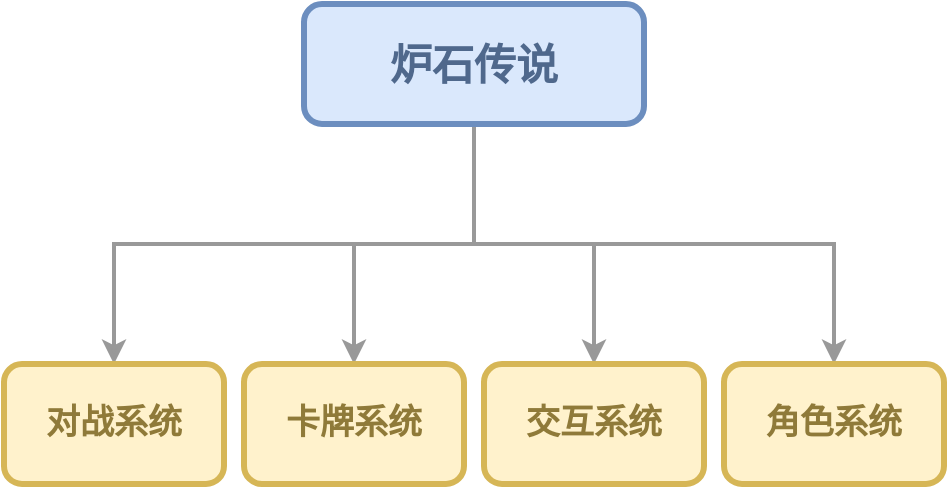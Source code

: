 <mxfile version="12.8.4" type="device" pages="3"><diagram id="MgRxVIjsn2oDsFGYmvOT" name="Page-1"><mxGraphModel dx="1354" dy="753" grid="1" gridSize="10" guides="1" tooltips="1" connect="1" arrows="1" fold="1" page="1" pageScale="1" pageWidth="850" pageHeight="1100" math="0" shadow="0"><root><mxCell id="0"/><mxCell id="1" parent="0"/><mxCell id="g6xfRIzeXSo0FvvF4W0d-3" value="" style="edgeStyle=orthogonalEdgeStyle;rounded=0;orthogonalLoop=1;jettySize=auto;html=1;fontSize=21;fontColor=#4F688C;strokeWidth=2;strokeColor=#999999;" parent="1" source="g6xfRIzeXSo0FvvF4W0d-1" target="g6xfRIzeXSo0FvvF4W0d-2" edge="1"><mxGeometry relative="1" as="geometry"><Array as="points"><mxPoint x="455" y="230"/><mxPoint x="275" y="230"/></Array></mxGeometry></mxCell><mxCell id="g6xfRIzeXSo0FvvF4W0d-8" value="" style="edgeStyle=orthogonalEdgeStyle;rounded=0;orthogonalLoop=1;jettySize=auto;html=1;fontSize=17;fontColor=#8F7A39;strokeWidth=2;strokeColor=#999999;" parent="1" source="g6xfRIzeXSo0FvvF4W0d-1" target="g6xfRIzeXSo0FvvF4W0d-7" edge="1"><mxGeometry relative="1" as="geometry"/></mxCell><mxCell id="g6xfRIzeXSo0FvvF4W0d-10" value="" style="edgeStyle=orthogonalEdgeStyle;rounded=0;orthogonalLoop=1;jettySize=auto;html=1;fontSize=17;fontColor=#8F7A39;strokeWidth=2;strokeColor=#999999;" parent="1" source="g6xfRIzeXSo0FvvF4W0d-1" target="g6xfRIzeXSo0FvvF4W0d-9" edge="1"><mxGeometry relative="1" as="geometry"/></mxCell><mxCell id="g6xfRIzeXSo0FvvF4W0d-12" value="" style="edgeStyle=orthogonalEdgeStyle;rounded=0;orthogonalLoop=1;jettySize=auto;html=1;fontSize=17;fontColor=#8F7A39;strokeWidth=2;strokeColor=#999999;" parent="1" source="g6xfRIzeXSo0FvvF4W0d-1" target="g6xfRIzeXSo0FvvF4W0d-11" edge="1"><mxGeometry relative="1" as="geometry"><Array as="points"><mxPoint x="455" y="230"/><mxPoint x="635" y="230"/></Array></mxGeometry></mxCell><mxCell id="g6xfRIzeXSo0FvvF4W0d-1" value="炉石传说" style="rounded=1;whiteSpace=wrap;html=1;fillColor=#dae8fc;strokeColor=#6c8ebf;strokeWidth=3;fontSize=21;fontStyle=1;fontColor=#4F688C;" parent="1" vertex="1"><mxGeometry x="370" y="110" width="170" height="60" as="geometry"/></mxCell><mxCell id="g6xfRIzeXSo0FvvF4W0d-11" value="角色系统" style="rounded=1;whiteSpace=wrap;html=1;fillColor=#fff2cc;strokeColor=#d6b656;strokeWidth=3;fontSize=17;fontStyle=1;fontColor=#8F7A39;" parent="1" vertex="1"><mxGeometry x="580" y="290" width="110" height="60" as="geometry"/></mxCell><mxCell id="g6xfRIzeXSo0FvvF4W0d-9" value="交互系统" style="rounded=1;whiteSpace=wrap;html=1;fillColor=#fff2cc;strokeColor=#d6b656;strokeWidth=3;fontSize=17;fontStyle=1;fontColor=#8F7A39;" parent="1" vertex="1"><mxGeometry x="460" y="290" width="110" height="60" as="geometry"/></mxCell><mxCell id="g6xfRIzeXSo0FvvF4W0d-7" value="卡牌系统" style="rounded=1;whiteSpace=wrap;html=1;fillColor=#fff2cc;strokeColor=#d6b656;strokeWidth=3;fontSize=17;fontStyle=1;fontColor=#8F7A39;" parent="1" vertex="1"><mxGeometry x="340" y="290" width="110" height="60" as="geometry"/></mxCell><mxCell id="g6xfRIzeXSo0FvvF4W0d-2" value="对战系统" style="rounded=1;whiteSpace=wrap;html=1;fillColor=#fff2cc;strokeColor=#d6b656;strokeWidth=3;fontSize=17;fontStyle=1;fontColor=#8F7A39;" parent="1" vertex="1"><mxGeometry x="220" y="290" width="110" height="60" as="geometry"/></mxCell></root></mxGraphModel></diagram><diagram id="cZZ1qm2BSXItU7FIDAdi" name="Page-2"><mxGraphModel dx="1354" dy="753" grid="1" gridSize="10" guides="1" tooltips="1" connect="1" arrows="1" fold="1" page="1" pageScale="1" pageWidth="850" pageHeight="1100" math="0" shadow="0"><root><mxCell id="WASxaFYK3ZYSZrc8psLm-0"/><mxCell id="WASxaFYK3ZYSZrc8psLm-1" parent="WASxaFYK3ZYSZrc8psLm-0"/><mxCell id="MC9W__gMZLyRbZMEAC5t-2" value="" style="edgeStyle=orthogonalEdgeStyle;rounded=0;orthogonalLoop=1;jettySize=auto;html=1;fontSize=17;fontColor=#8F7A39;strokeColor=#999999;strokeWidth=2;" parent="WASxaFYK3ZYSZrc8psLm-1" source="MC9W__gMZLyRbZMEAC5t-0" target="MC9W__gMZLyRbZMEAC5t-1" edge="1"><mxGeometry relative="1" as="geometry"/></mxCell><mxCell id="yjpX38a-D7yQasrrmpHn-1" value="" style="edgeStyle=orthogonalEdgeStyle;rounded=0;orthogonalLoop=1;jettySize=auto;html=1;strokeColor=#999999;strokeWidth=2;fontSize=17;fontColor=#8F7A39;" parent="WASxaFYK3ZYSZrc8psLm-1" source="MC9W__gMZLyRbZMEAC5t-0" target="yjpX38a-D7yQasrrmpHn-0" edge="1"><mxGeometry relative="1" as="geometry"/></mxCell><mxCell id="MC9W__gMZLyRbZMEAC5t-0" value="对战系统" style="rounded=1;whiteSpace=wrap;html=1;fillColor=#fff2cc;strokeColor=#d6b656;strokeWidth=3;fontSize=17;fontStyle=1;fontColor=#8F7A39;" parent="WASxaFYK3ZYSZrc8psLm-1" vertex="1"><mxGeometry x="23" y="590" width="110" height="60" as="geometry"/></mxCell><mxCell id="yjpX38a-D7yQasrrmpHn-15" value="" style="edgeStyle=orthogonalEdgeStyle;rounded=0;orthogonalLoop=1;jettySize=auto;html=1;strokeColor=#999999;strokeWidth=2;fontSize=17;fontColor=#8F7A39;" parent="WASxaFYK3ZYSZrc8psLm-1" source="yjpX38a-D7yQasrrmpHn-0" target="yjpX38a-D7yQasrrmpHn-14" edge="1"><mxGeometry relative="1" as="geometry"/></mxCell><mxCell id="yjpX38a-D7yQasrrmpHn-0" value="PVE" style="rounded=1;whiteSpace=wrap;html=1;fillColor=#d5e8d4;strokeColor=#82b366;strokeWidth=3;fontSize=17;fontStyle=1;fontColor=#557543;" parent="WASxaFYK3ZYSZrc8psLm-1" vertex="1"><mxGeometry x="153" y="690" width="70" height="60" as="geometry"/></mxCell><mxCell id="yjpX38a-D7yQasrrmpHn-14" value="冒险模式" style="rounded=1;whiteSpace=wrap;html=1;fillColor=#d0cee2;strokeColor=#56517e;strokeWidth=3;fontSize=17;fontStyle=1;fontColor=#685073;" parent="WASxaFYK3ZYSZrc8psLm-1" vertex="1"><mxGeometry x="378" y="690" width="110" height="60" as="geometry"/></mxCell><mxCell id="yjpX38a-D7yQasrrmpHn-20" value="普通/英雄" style="rounded=1;whiteSpace=wrap;html=1;fillColor=#fad9d5;strokeColor=#ae4132;strokeWidth=3;fontSize=14;fontStyle=1;fontColor=#8F413E;" parent="WASxaFYK3ZYSZrc8psLm-1" vertex="1"><mxGeometry x="583" y="700" width="85" height="40" as="geometry"/></mxCell><mxCell id="yjpX38a-D7yQasrrmpHn-5" value="" style="edgeStyle=orthogonalEdgeStyle;rounded=0;orthogonalLoop=1;jettySize=auto;html=1;strokeColor=#999999;strokeWidth=2;fontSize=17;fontColor=#8F7A39;" parent="WASxaFYK3ZYSZrc8psLm-1" source="MC9W__gMZLyRbZMEAC5t-1" target="yjpX38a-D7yQasrrmpHn-4" edge="1"><mxGeometry relative="1" as="geometry"><Array as="points"><mxPoint x="303" y="510"/><mxPoint x="303" y="460"/></Array></mxGeometry></mxCell><mxCell id="yjpX38a-D7yQasrrmpHn-10" value="" style="edgeStyle=orthogonalEdgeStyle;rounded=0;orthogonalLoop=1;jettySize=auto;html=1;strokeColor=#999999;strokeWidth=2;fontSize=17;fontColor=#8F7A39;exitX=1;exitY=0.5;exitDx=0;exitDy=0;" parent="WASxaFYK3ZYSZrc8psLm-1" source="MC9W__gMZLyRbZMEAC5t-1" target="yjpX38a-D7yQasrrmpHn-9" edge="1"><mxGeometry relative="1" as="geometry"><Array as="points"><mxPoint x="303" y="510"/><mxPoint x="303" y="550"/></Array></mxGeometry></mxCell><mxCell id="yjpX38a-D7yQasrrmpHn-13" value="" style="edgeStyle=orthogonalEdgeStyle;rounded=0;orthogonalLoop=1;jettySize=auto;html=1;strokeColor=#999999;strokeWidth=2;fontSize=17;fontColor=#8F7A39;" parent="WASxaFYK3ZYSZrc8psLm-1" source="MC9W__gMZLyRbZMEAC5t-1" target="yjpX38a-D7yQasrrmpHn-12" edge="1"><mxGeometry relative="1" as="geometry"><Array as="points"><mxPoint x="188" y="510"/><mxPoint x="303" y="510"/><mxPoint x="303" y="630"/></Array></mxGeometry></mxCell><mxCell id="MC9W__gMZLyRbZMEAC5t-1" value="PVP" style="rounded=1;whiteSpace=wrap;html=1;fillColor=#d5e8d4;strokeColor=#82b366;strokeWidth=3;fontSize=17;fontStyle=1;fontColor=#557543;" parent="WASxaFYK3ZYSZrc8psLm-1" vertex="1"><mxGeometry x="153" y="480" width="70" height="60" as="geometry"/></mxCell><mxCell id="yjpX38a-D7yQasrrmpHn-12" value="竞技模式" style="rounded=1;whiteSpace=wrap;html=1;fillColor=#d0cee2;strokeColor=#56517e;strokeWidth=3;fontSize=17;fontStyle=1;fontColor=#685073;" parent="WASxaFYK3ZYSZrc8psLm-1" vertex="1"><mxGeometry x="378" y="600" width="110" height="60" as="geometry"/></mxCell><mxCell id="yjpX38a-D7yQasrrmpHn-9" value="乱斗模式" style="rounded=1;whiteSpace=wrap;html=1;fillColor=#d0cee2;strokeColor=#56517e;strokeWidth=3;fontSize=17;fontStyle=1;fontColor=#685073;" parent="WASxaFYK3ZYSZrc8psLm-1" vertex="1"><mxGeometry x="378" y="520" width="110" height="60" as="geometry"/></mxCell><mxCell id="yjpX38a-D7yQasrrmpHn-17" value="" style="edgeStyle=orthogonalEdgeStyle;rounded=0;orthogonalLoop=1;jettySize=auto;html=1;strokeColor=#999999;strokeWidth=2;fontSize=17;fontColor=#8F7A39;exitX=1;exitY=0.5;exitDx=0;exitDy=0;" parent="WASxaFYK3ZYSZrc8psLm-1" source="yjpX38a-D7yQasrrmpHn-4" target="yjpX38a-D7yQasrrmpHn-16" edge="1"><mxGeometry relative="1" as="geometry"><mxPoint x="488" y="380" as="sourcePoint"/><Array as="points"><mxPoint x="543" y="460"/><mxPoint x="543" y="430"/></Array></mxGeometry></mxCell><mxCell id="8gR-FxF61y254H6g0q3g-1" value="" style="edgeStyle=orthogonalEdgeStyle;rounded=0;orthogonalLoop=1;jettySize=auto;html=1;strokeColor=#999999;strokeWidth=3;fontSize=14;fontColor=#8F413E;" parent="WASxaFYK3ZYSZrc8psLm-1" source="yjpX38a-D7yQasrrmpHn-16" target="8gR-FxF61y254H6g0q3g-0" edge="1"><mxGeometry relative="1" as="geometry"/></mxCell><mxCell id="yjpX38a-D7yQasrrmpHn-16" value="标准模式" style="rounded=1;whiteSpace=wrap;html=1;fillColor=#fad9d5;strokeColor=#ae4132;strokeWidth=3;fontSize=14;fontStyle=1;fontColor=#8F413E;" parent="WASxaFYK3ZYSZrc8psLm-1" vertex="1"><mxGeometry x="583" y="410" width="85" height="40" as="geometry"/></mxCell><mxCell id="8gR-FxF61y254H6g0q3g-0" value="休闲/天梯" style="rounded=1;whiteSpace=wrap;html=1;fillColor=#dae8fc;strokeColor=#6c8ebf;strokeWidth=3;fontSize=14;fontStyle=1;fontColor=#4F688C;" parent="WASxaFYK3ZYSZrc8psLm-1" vertex="1"><mxGeometry x="743" y="440" width="85" height="40" as="geometry"/></mxCell><mxCell id="yjpX38a-D7yQasrrmpHn-19" value="" style="edgeStyle=orthogonalEdgeStyle;rounded=0;orthogonalLoop=1;jettySize=auto;html=1;strokeColor=#999999;strokeWidth=2;fontSize=17;fontColor=#8F7A39;" parent="WASxaFYK3ZYSZrc8psLm-1" source="yjpX38a-D7yQasrrmpHn-4" target="yjpX38a-D7yQasrrmpHn-18" edge="1"><mxGeometry relative="1" as="geometry"><Array as="points"><mxPoint x="543" y="460"/><mxPoint x="543" y="490"/></Array></mxGeometry></mxCell><mxCell id="yjpX38a-D7yQasrrmpHn-4" value="对战模式" style="rounded=1;whiteSpace=wrap;html=1;fillColor=#d0cee2;strokeColor=#56517e;strokeWidth=3;fontSize=17;fontStyle=1;fontColor=#685073;" parent="WASxaFYK3ZYSZrc8psLm-1" vertex="1"><mxGeometry x="378" y="430" width="110" height="60" as="geometry"/></mxCell><mxCell id="8gR-FxF61y254H6g0q3g-3" value="" style="edgeStyle=orthogonalEdgeStyle;rounded=0;orthogonalLoop=1;jettySize=auto;html=1;strokeColor=#999999;strokeWidth=3;fontSize=14;fontColor=#8F413E;entryX=0;entryY=0.5;entryDx=0;entryDy=0;" parent="WASxaFYK3ZYSZrc8psLm-1" source="yjpX38a-D7yQasrrmpHn-18" target="8gR-FxF61y254H6g0q3g-0" edge="1"><mxGeometry relative="1" as="geometry"><mxPoint x="703.0" y="530.034" as="targetPoint"/></mxGeometry></mxCell><mxCell id="yjpX38a-D7yQasrrmpHn-18" value="&lt;font face=&quot;helvetica&quot;&gt;狂野模式&lt;/font&gt;" style="rounded=1;whiteSpace=wrap;html=1;fillColor=#fad9d5;strokeColor=#ae4132;strokeWidth=3;fontSize=14;fontStyle=1;fontColor=#8F413E;" parent="WASxaFYK3ZYSZrc8psLm-1" vertex="1"><mxGeometry x="583" y="470" width="85" height="40" as="geometry"/></mxCell><mxCell id="yjpX38a-D7yQasrrmpHn-22" value="" style="edgeStyle=orthogonalEdgeStyle;rounded=0;orthogonalLoop=1;jettySize=auto;html=1;strokeColor=#999999;strokeWidth=2;fontSize=17;fontColor=#8F7A39;entryX=0;entryY=0.5;entryDx=0;entryDy=0;" parent="WASxaFYK3ZYSZrc8psLm-1" target="yjpX38a-D7yQasrrmpHn-20" edge="1"><mxGeometry relative="1" as="geometry"><mxPoint x="488" y="719.58" as="sourcePoint"/><mxPoint x="573" y="719.58" as="targetPoint"/></mxGeometry></mxCell></root></mxGraphModel></diagram><diagram id="MRx1kd5CmotguZVBxl2d" name="Page-3"><mxGraphModel dx="2784" dy="1076" grid="1" gridSize="10" guides="1" tooltips="1" connect="1" arrows="1" fold="1" page="1" pageScale="1" pageWidth="850" pageHeight="1100" math="0" shadow="0"><root><mxCell id="_nHPk1W8nbce3YuGBfwL-0"/><mxCell id="_nHPk1W8nbce3YuGBfwL-1" parent="_nHPk1W8nbce3YuGBfwL-0"/><mxCell id="6TzHqxMk56w76YyMgMyt-2" value="" style="edgeStyle=orthogonalEdgeStyle;rounded=0;orthogonalLoop=1;jettySize=auto;html=1;fontSize=17;fontColor=#8F7A39;strokeColor=#999999;strokeWidth=2;exitX=1;exitY=0.5;exitDx=0;exitDy=0;entryX=0;entryY=0.5;entryDx=0;entryDy=0;" edge="1" parent="_nHPk1W8nbce3YuGBfwL-1" source="6TzHqxMk56w76YyMgMyt-0" target="6TzHqxMk56w76YyMgMyt-1"><mxGeometry relative="1" as="geometry"><mxPoint x="-545" y="400" as="sourcePoint"/><mxPoint x="-435" y="240" as="targetPoint"/><Array as="points"><mxPoint x="-640" y="710"/><mxPoint x="-640" y="210"/></Array></mxGeometry></mxCell><mxCell id="6TzHqxMk56w76YyMgMyt-4" value="" style="edgeStyle=orthogonalEdgeStyle;rounded=0;orthogonalLoop=1;jettySize=auto;html=1;fontSize=17;fontColor=#8F7A39;strokeColor=#999999;strokeWidth=2;exitX=1;exitY=0.5;exitDx=0;exitDy=0;" edge="1" parent="_nHPk1W8nbce3YuGBfwL-1" source="6TzHqxMk56w76YyMgMyt-0" target="6TzHqxMk56w76YyMgMyt-3"><mxGeometry relative="1" as="geometry"><mxPoint x="-555" y="400" as="sourcePoint"/><mxPoint x="-455" y="580" as="targetPoint"/><Array as="points"><mxPoint x="-640" y="710"/><mxPoint x="-640" y="500"/></Array></mxGeometry></mxCell><mxCell id="lo5ZjXU5uUhfPbTa72l0-83" value="" style="edgeStyle=orthogonalEdgeStyle;rounded=0;orthogonalLoop=1;jettySize=auto;html=1;fontSize=17;fontColor=#8F7A39;entryX=0;entryY=0.5;entryDx=0;entryDy=0;strokeColor=#999999;strokeWidth=2;exitX=1;exitY=0.5;exitDx=0;exitDy=0;" edge="1" parent="_nHPk1W8nbce3YuGBfwL-1" source="6TzHqxMk56w76YyMgMyt-0" target="lo5ZjXU5uUhfPbTa72l0-46"><mxGeometry relative="1" as="geometry"><mxPoint x="-755" y="680" as="targetPoint"/><Array as="points"><mxPoint x="-640" y="710"/><mxPoint x="-640" y="1130"/></Array></mxGeometry></mxCell><mxCell id="6TzHqxMk56w76YyMgMyt-0" value="冒险模式" style="rounded=1;whiteSpace=wrap;html=1;fillColor=#d0cee2;strokeColor=#56517e;strokeWidth=3;fontSize=17;fontStyle=1;fontColor=#685073;" vertex="1" parent="_nHPk1W8nbce3YuGBfwL-1"><mxGeometry x="-820" y="680" width="110" height="60" as="geometry"/></mxCell><mxCell id="lo5ZjXU5uUhfPbTa72l0-73" value="" style="rounded=0;orthogonalLoop=1;jettySize=auto;html=1;fontSize=17;fontColor=#8F7A39;entryX=0;entryY=0.5;entryDx=0;entryDy=0;edgeStyle=orthogonalEdgeStyle;strokeColor=#999999;strokeWidth=2;exitX=1;exitY=0.5;exitDx=0;exitDy=0;" edge="1" parent="_nHPk1W8nbce3YuGBfwL-1" source="6TzHqxMk56w76YyMgMyt-3" target="lo5ZjXU5uUhfPbTa72l0-28"><mxGeometry relative="1" as="geometry"><mxPoint x="-450" y="439" as="sourcePoint"/><mxPoint x="-370" y="430" as="targetPoint"/><Array as="points"><mxPoint x="-390" y="500"/><mxPoint x="-390" y="430"/></Array></mxGeometry></mxCell><mxCell id="lo5ZjXU5uUhfPbTa72l0-75" value="" style="edgeStyle=orthogonalEdgeStyle;rounded=0;orthogonalLoop=1;jettySize=auto;html=1;fontSize=17;fontColor=#8F7A39;entryX=0;entryY=0.5;entryDx=0;entryDy=0;strokeColor=#999999;strokeWidth=2;exitX=1;exitY=0.5;exitDx=0;exitDy=0;" edge="1" parent="_nHPk1W8nbce3YuGBfwL-1" source="6TzHqxMk56w76YyMgMyt-3" target="lo5ZjXU5uUhfPbTa72l0-21"><mxGeometry relative="1" as="geometry"><mxPoint x="-400" y="520" as="sourcePoint"/><mxPoint x="-350" y="570" as="targetPoint"/><Array as="points"><mxPoint x="-390" y="500"/><mxPoint x="-390" y="570"/></Array></mxGeometry></mxCell><mxCell id="6TzHqxMk56w76YyMgMyt-3" value="海怪年" style="rounded=1;whiteSpace=wrap;html=1;fillColor=#fad9d5;strokeColor=#ae4132;strokeWidth=3;fontSize=17;fontStyle=1;fontColor=#873E3B;" vertex="1" parent="_nHPk1W8nbce3YuGBfwL-1"><mxGeometry x="-560" y="470" width="110" height="60" as="geometry"/></mxCell><mxCell id="lo5ZjXU5uUhfPbTa72l0-1" value="" style="rounded=0;orthogonalLoop=1;jettySize=auto;html=1;fontSize=17;fontColor=#8F7A39;strokeColor=#999999;strokeWidth=2;exitX=1;exitY=0.5;exitDx=0;exitDy=0;edgeStyle=orthogonalEdgeStyle;entryX=0;entryY=0.5;entryDx=0;entryDy=0;" edge="1" parent="_nHPk1W8nbce3YuGBfwL-1" source="6TzHqxMk56w76YyMgMyt-1" target="lo5ZjXU5uUhfPbTa72l0-0"><mxGeometry relative="1" as="geometry"><mxPoint x="-405" y="270" as="sourcePoint"/><Array as="points"><mxPoint x="-390" y="210"/><mxPoint x="-390" y="70"/></Array></mxGeometry></mxCell><mxCell id="lo5ZjXU5uUhfPbTa72l0-3" value="" style="rounded=0;orthogonalLoop=1;jettySize=auto;html=1;fontSize=17;fontColor=#8F7A39;strokeColor=#999999;strokeWidth=2;exitX=1;exitY=0.5;exitDx=0;exitDy=0;edgeStyle=orthogonalEdgeStyle;entryX=-0.017;entryY=0.404;entryDx=0;entryDy=0;entryPerimeter=0;" edge="1" parent="_nHPk1W8nbce3YuGBfwL-1" source="6TzHqxMk56w76YyMgMyt-1" target="lo5ZjXU5uUhfPbTa72l0-2"><mxGeometry relative="1" as="geometry"><mxPoint x="-470" y="360" as="sourcePoint"/><Array as="points"><mxPoint x="-390" y="210"/><mxPoint x="-390" y="136"/></Array></mxGeometry></mxCell><mxCell id="lo5ZjXU5uUhfPbTa72l0-5" value="" style="rounded=0;orthogonalLoop=1;jettySize=auto;html=1;fontSize=17;fontColor=#8F7A39;strokeColor=#999999;strokeWidth=2;entryX=0;entryY=0.5;entryDx=0;entryDy=0;exitX=1;exitY=0.5;exitDx=0;exitDy=0;edgeStyle=orthogonalEdgeStyle;" edge="1" parent="_nHPk1W8nbce3YuGBfwL-1" source="6TzHqxMk56w76YyMgMyt-1" target="lo5ZjXU5uUhfPbTa72l0-15"><mxGeometry relative="1" as="geometry"><mxPoint x="-449.56" y="320" as="sourcePoint"/><mxPoint x="-240" y="217" as="targetPoint"/><Array as="points"><mxPoint x="-410" y="210"/><mxPoint x="-410" y="210"/></Array></mxGeometry></mxCell><mxCell id="lo5ZjXU5uUhfPbTa72l0-9" value="" style="rounded=0;orthogonalLoop=1;jettySize=auto;html=1;fontSize=17;fontColor=#8F7A39;entryX=0;entryY=0.5;entryDx=0;entryDy=0;strokeColor=#999999;strokeWidth=2;edgeStyle=orthogonalEdgeStyle;exitX=1;exitY=0.5;exitDx=0;exitDy=0;" edge="1" parent="_nHPk1W8nbce3YuGBfwL-1" source="6TzHqxMk56w76YyMgMyt-1" target="lo5ZjXU5uUhfPbTa72l0-10"><mxGeometry relative="1" as="geometry"><mxPoint x="-450" y="320" as="sourcePoint"/><mxPoint x="-195" y="390" as="targetPoint"/><Array as="points"><mxPoint x="-390" y="210"/><mxPoint x="-390" y="280"/></Array></mxGeometry></mxCell><mxCell id="lo5ZjXU5uUhfPbTa72l0-12" value="" style="rounded=0;orthogonalLoop=1;jettySize=auto;html=1;fontSize=17;fontColor=#8F7A39;strokeColor=#999999;strokeWidth=2;entryX=0;entryY=0.5;entryDx=0;entryDy=0;exitX=1;exitY=0.5;exitDx=0;exitDy=0;edgeStyle=orthogonalEdgeStyle;" edge="1" parent="_nHPk1W8nbce3YuGBfwL-1" source="6TzHqxMk56w76YyMgMyt-1" target="lo5ZjXU5uUhfPbTa72l0-13"><mxGeometry relative="1" as="geometry"><mxPoint x="-470" y="360" as="sourcePoint"/><mxPoint x="-220" y="330" as="targetPoint"/><Array as="points"><mxPoint x="-450" y="210"/><mxPoint x="-390" y="210"/><mxPoint x="-390" y="350"/></Array></mxGeometry></mxCell><mxCell id="6TzHqxMk56w76YyMgMyt-1" value="/" style="rounded=1;whiteSpace=wrap;html=1;fillColor=#fad9d5;strokeColor=#ae4132;strokeWidth=3;fontSize=17;fontStyle=1;fontColor=#873E3B;" vertex="1" parent="_nHPk1W8nbce3YuGBfwL-1"><mxGeometry x="-560" y="180" width="110" height="60" as="geometry"/></mxCell><mxCell id="lo5ZjXU5uUhfPbTa72l0-2" value="地精大战侏儒" style="rounded=1;whiteSpace=wrap;html=1;fillColor=#d5e8d4;strokeColor=#82b366;strokeWidth=3;fontSize=14;fontStyle=1;fontColor=#5D8049;" vertex="1" parent="_nHPk1W8nbce3YuGBfwL-1"><mxGeometry x="-190" y="120" width="150" height="40" as="geometry"/></mxCell><mxCell id="lo5ZjXU5uUhfPbTa72l0-0" value="纳克萨玛斯的诅咒" style="rounded=1;whiteSpace=wrap;html=1;fillColor=#d5e8d4;strokeColor=#82b366;strokeWidth=3;fontSize=14;fontStyle=1;fontColor=#5D8049;" vertex="1" parent="_nHPk1W8nbce3YuGBfwL-1"><mxGeometry x="-190" y="50" width="150" height="40" as="geometry"/></mxCell><mxCell id="lo5ZjXU5uUhfPbTa72l0-10" value="冠军的试炼" style="rounded=1;whiteSpace=wrap;html=1;fillColor=#d5e8d4;strokeColor=#82b366;strokeWidth=3;fontSize=14;fontStyle=1;fontColor=#5D8049;" vertex="1" parent="_nHPk1W8nbce3YuGBfwL-1"><mxGeometry x="-190" y="260" width="150" height="40" as="geometry"/></mxCell><mxCell id="lo5ZjXU5uUhfPbTa72l0-13" value="探险者协会" style="rounded=1;whiteSpace=wrap;html=1;fillColor=#d5e8d4;strokeColor=#82b366;strokeWidth=3;fontSize=14;fontStyle=1;fontColor=#5D8049;" vertex="1" parent="_nHPk1W8nbce3YuGBfwL-1"><mxGeometry x="-190" y="330" width="150" height="40" as="geometry"/></mxCell><mxCell id="lo5ZjXU5uUhfPbTa72l0-15" value="黑石山的火焰" style="rounded=1;whiteSpace=wrap;html=1;fillColor=#d5e8d4;strokeColor=#82b366;strokeWidth=3;fontSize=14;fontStyle=1;fontColor=#5D8049;" vertex="1" parent="_nHPk1W8nbce3YuGBfwL-1"><mxGeometry x="-190" y="190" width="150" height="40" as="geometry"/></mxCell><mxCell id="lo5ZjXU5uUhfPbTa72l0-17" value="" style="rounded=0;orthogonalLoop=1;jettySize=auto;html=1;fontSize=17;fontColor=#8F7A39;strokeColor=#999999;strokeWidth=2;edgeStyle=orthogonalEdgeStyle;entryX=0;entryY=0.5;entryDx=0;entryDy=0;exitX=1;exitY=0.5;exitDx=0;exitDy=0;" edge="1" parent="_nHPk1W8nbce3YuGBfwL-1" target="lo5ZjXU5uUhfPbTa72l0-22" source="6TzHqxMk56w76YyMgMyt-3"><mxGeometry relative="1" as="geometry"><mxPoint x="-410" y="470" as="sourcePoint"/><Array as="points"/><mxPoint x="-340" y="500" as="targetPoint"/></mxGeometry></mxCell><mxCell id="lo5ZjXU5uUhfPbTa72l0-21" value="&lt;span style=&quot;font-family: helvetica; font-size: 14px;&quot;&gt;龙争虎斗加基森&lt;/span&gt;" style="rounded=1;whiteSpace=wrap;html=1;fillColor=#d5e8d4;strokeColor=#82b366;strokeWidth=3;fontSize=14;fontStyle=1;fontColor=#5D8049;" vertex="1" parent="_nHPk1W8nbce3YuGBfwL-1"><mxGeometry x="-190" y="550" width="150" height="40" as="geometry"/></mxCell><mxCell id="lo5ZjXU5uUhfPbTa72l0-22" value="&lt;span style=&quot;font-family: helvetica; font-size: 14px;&quot;&gt;卡拉赞之夜&lt;/span&gt;" style="rounded=1;whiteSpace=wrap;html=1;fillColor=#d5e8d4;strokeColor=#82b366;strokeWidth=3;fontSize=14;fontStyle=1;fontColor=#5D8049;" vertex="1" parent="_nHPk1W8nbce3YuGBfwL-1"><mxGeometry x="-190" y="480" width="150" height="40" as="geometry"/></mxCell><mxCell id="lo5ZjXU5uUhfPbTa72l0-28" value="上古之神的低语" style="rounded=1;whiteSpace=wrap;html=1;fillColor=#d5e8d4;strokeColor=#82b366;strokeWidth=3;fontSize=14;fontStyle=1;fontColor=#5D8049;" vertex="1" parent="_nHPk1W8nbce3YuGBfwL-1"><mxGeometry x="-190" y="410" width="150" height="40" as="geometry"/></mxCell><mxCell id="lo5ZjXU5uUhfPbTa72l0-29" value="" style="edgeStyle=orthogonalEdgeStyle;rounded=0;orthogonalLoop=1;jettySize=auto;html=1;fontSize=17;fontColor=#8F7A39;strokeColor=#999999;strokeWidth=2;entryX=0;entryY=0.5;entryDx=0;entryDy=0;exitX=1;exitY=0.5;exitDx=0;exitDy=0;" edge="1" parent="_nHPk1W8nbce3YuGBfwL-1" target="lo5ZjXU5uUhfPbTa72l0-30" source="6TzHqxMk56w76YyMgMyt-0"><mxGeometry relative="1" as="geometry"><mxPoint x="-660" y="730" as="sourcePoint"/><mxPoint x="-400" y="830" as="targetPoint"/><Array as="points"><mxPoint x="-710" y="710"/></Array></mxGeometry></mxCell><mxCell id="lo5ZjXU5uUhfPbTa72l0-31" value="" style="edgeStyle=orthogonalEdgeStyle;rounded=0;orthogonalLoop=1;jettySize=auto;html=1;fontSize=17;fontColor=#8F7A39;strokeColor=#999999;strokeWidth=2;entryX=0;entryY=0.5;entryDx=0;entryDy=0;exitX=1;exitY=0.75;exitDx=0;exitDy=0;" edge="1" parent="_nHPk1W8nbce3YuGBfwL-1" source="lo5ZjXU5uUhfPbTa72l0-30" target="lo5ZjXU5uUhfPbTa72l0-36"><mxGeometry relative="1" as="geometry"><mxPoint x="-440" y="790" as="sourcePoint"/><Array as="points"><mxPoint x="-450" y="710"/><mxPoint x="-390" y="710"/><mxPoint x="-390" y="640"/></Array><mxPoint x="-260" y="630" as="targetPoint"/></mxGeometry></mxCell><mxCell id="lo5ZjXU5uUhfPbTa72l0-32" value="" style="edgeStyle=orthogonalEdgeStyle;rounded=0;orthogonalLoop=1;jettySize=auto;html=1;fontSize=17;fontColor=#8F7A39;strokeColor=#999999;strokeWidth=2;exitX=1;exitY=0.5;exitDx=0;exitDy=0;" edge="1" parent="_nHPk1W8nbce3YuGBfwL-1" target="lo5ZjXU5uUhfPbTa72l0-34" source="lo5ZjXU5uUhfPbTa72l0-30"><mxGeometry relative="1" as="geometry"><mxPoint x="-440" y="790" as="sourcePoint"/><Array as="points"><mxPoint x="-450" y="710"/></Array></mxGeometry></mxCell><mxCell id="lo5ZjXU5uUhfPbTa72l0-33" value="" style="edgeStyle=orthogonalEdgeStyle;rounded=0;orthogonalLoop=1;jettySize=auto;html=1;fontSize=17;fontColor=#8F7A39;strokeColor=#999999;strokeWidth=2;entryX=0;entryY=0.5;entryDx=0;entryDy=0;exitX=1;exitY=0.5;exitDx=0;exitDy=0;" edge="1" parent="_nHPk1W8nbce3YuGBfwL-1" source="lo5ZjXU5uUhfPbTa72l0-30" target="lo5ZjXU5uUhfPbTa72l0-35"><mxGeometry relative="1" as="geometry"><mxPoint x="-440" y="790" as="sourcePoint"/><mxPoint x="-320" y="810" as="targetPoint"/><Array as="points"><mxPoint x="-450" y="710"/><mxPoint x="-390" y="710"/><mxPoint x="-390" y="780"/></Array></mxGeometry></mxCell><mxCell id="lo5ZjXU5uUhfPbTa72l0-34" value="冰封王座的骑士" style="rounded=1;whiteSpace=wrap;html=1;fillColor=#d5e8d4;strokeColor=#82b366;strokeWidth=3;fontSize=14;fontStyle=1;fontColor=#5D8049;" vertex="1" parent="_nHPk1W8nbce3YuGBfwL-1"><mxGeometry x="-190" y="690" width="150" height="40" as="geometry"/></mxCell><mxCell id="lo5ZjXU5uUhfPbTa72l0-35" value="狗头人与地下世界" style="rounded=1;whiteSpace=wrap;html=1;fillColor=#d5e8d4;strokeColor=#82b366;strokeWidth=3;fontSize=14;fontStyle=1;fontColor=#5D8049;" vertex="1" parent="_nHPk1W8nbce3YuGBfwL-1"><mxGeometry x="-190" y="760" width="150" height="40" as="geometry"/></mxCell><mxCell id="lo5ZjXU5uUhfPbTa72l0-36" value="安戈洛历险记" style="rounded=1;whiteSpace=wrap;html=1;fillColor=#d5e8d4;strokeColor=#82b366;strokeWidth=3;fontSize=14;fontStyle=1;fontColor=#5D8049;" vertex="1" parent="_nHPk1W8nbce3YuGBfwL-1"><mxGeometry x="-190" y="620" width="150" height="40" as="geometry"/></mxCell><mxCell id="lo5ZjXU5uUhfPbTa72l0-81" value="" style="edgeStyle=orthogonalEdgeStyle;rounded=0;orthogonalLoop=1;jettySize=auto;html=1;fontSize=17;fontColor=#8F7A39;strokeColor=#999999;strokeWidth=2;entryX=0;entryY=0.75;entryDx=0;entryDy=0;exitX=1;exitY=0.5;exitDx=0;exitDy=0;" edge="1" parent="_nHPk1W8nbce3YuGBfwL-1" source="lo5ZjXU5uUhfPbTa72l0-39" target="lo5ZjXU5uUhfPbTa72l0-44"><mxGeometry relative="1" as="geometry"><mxPoint x="-405" y="1120" as="targetPoint"/><Array as="points"><mxPoint x="-390" y="920"/><mxPoint x="-390" y="1000"/></Array></mxGeometry></mxCell><mxCell id="lo5ZjXU5uUhfPbTa72l0-39" value="渡鸦年" style="rounded=1;whiteSpace=wrap;html=1;fillColor=#fad9d5;strokeColor=#ae4132;strokeWidth=3;fontSize=17;fontStyle=1;fontColor=#873E3B;" vertex="1" parent="_nHPk1W8nbce3YuGBfwL-1"><mxGeometry x="-560" y="890" width="110" height="60" as="geometry"/></mxCell><mxCell id="lo5ZjXU5uUhfPbTa72l0-40" value="" style="edgeStyle=orthogonalEdgeStyle;rounded=0;orthogonalLoop=1;jettySize=auto;html=1;fontSize=17;fontColor=#8F7A39;strokeColor=#999999;strokeWidth=2;exitX=1;exitY=0.5;exitDx=0;exitDy=0;entryX=0;entryY=0.5;entryDx=0;entryDy=0;" edge="1" parent="_nHPk1W8nbce3YuGBfwL-1" source="lo5ZjXU5uUhfPbTa72l0-39" target="lo5ZjXU5uUhfPbTa72l0-45"><mxGeometry relative="1" as="geometry"><mxPoint x="-460" y="960" as="sourcePoint"/><Array as="points"><mxPoint x="-390" y="920"/><mxPoint x="-390" y="850"/></Array><mxPoint x="-340" y="850" as="targetPoint"/></mxGeometry></mxCell><mxCell id="lo5ZjXU5uUhfPbTa72l0-41" value="" style="edgeStyle=orthogonalEdgeStyle;rounded=0;orthogonalLoop=1;jettySize=auto;html=1;fontSize=17;fontColor=#8F7A39;strokeColor=#999999;strokeWidth=2;exitX=1;exitY=0.5;exitDx=0;exitDy=0;" edge="1" parent="_nHPk1W8nbce3YuGBfwL-1" target="lo5ZjXU5uUhfPbTa72l0-43" source="lo5ZjXU5uUhfPbTa72l0-39"><mxGeometry relative="1" as="geometry"><mxPoint x="-460" y="960" as="sourcePoint"/><Array as="points"><mxPoint x="-370" y="920"/><mxPoint x="-370" y="920"/></Array></mxGeometry></mxCell><mxCell id="lo5ZjXU5uUhfPbTa72l0-42" value="" style="edgeStyle=orthogonalEdgeStyle;rounded=0;orthogonalLoop=1;jettySize=auto;html=1;fontSize=17;fontColor=#8F7A39;strokeColor=#999999;strokeWidth=2;entryX=0;entryY=0.5;entryDx=0;entryDy=0;exitX=1;exitY=0.5;exitDx=0;exitDy=0;" edge="1" parent="_nHPk1W8nbce3YuGBfwL-1" source="6TzHqxMk56w76YyMgMyt-0" target="lo5ZjXU5uUhfPbTa72l0-39"><mxGeometry relative="1" as="geometry"><mxPoint x="-375" y="1100" as="sourcePoint"/><mxPoint x="-255" y="1120" as="targetPoint"/><Array as="points"><mxPoint x="-640" y="710"/><mxPoint x="-640" y="920"/></Array></mxGeometry></mxCell><mxCell id="lo5ZjXU5uUhfPbTa72l0-43" value="砰砰计划" style="rounded=1;whiteSpace=wrap;html=1;fillColor=#d5e8d4;strokeColor=#82b366;strokeWidth=3;fontSize=14;fontStyle=1;fontColor=#5D8049;" vertex="1" parent="_nHPk1W8nbce3YuGBfwL-1"><mxGeometry x="-190" y="900" width="150" height="40" as="geometry"/></mxCell><mxCell id="lo5ZjXU5uUhfPbTa72l0-44" value="拉斯塔哈大混战" style="rounded=1;whiteSpace=wrap;html=1;fillColor=#d5e8d4;strokeColor=#82b366;strokeWidth=3;fontSize=14;fontStyle=1;fontColor=#5D8049;" vertex="1" parent="_nHPk1W8nbce3YuGBfwL-1"><mxGeometry x="-190" y="970" width="150" height="40" as="geometry"/></mxCell><mxCell id="lo5ZjXU5uUhfPbTa72l0-45" value="女巫森林" style="rounded=1;whiteSpace=wrap;html=1;fillColor=#d5e8d4;strokeColor=#82b366;strokeWidth=3;fontSize=14;fontStyle=1;fontColor=#5D8049;" vertex="1" parent="_nHPk1W8nbce3YuGBfwL-1"><mxGeometry x="-190" y="830" width="150" height="40" as="geometry"/></mxCell><mxCell id="lo5ZjXU5uUhfPbTa72l0-46" value="巨龙年" style="rounded=1;whiteSpace=wrap;html=1;fillColor=#fad9d5;strokeColor=#ae4132;strokeWidth=3;fontSize=17;fontStyle=1;fontColor=#873E3B;" vertex="1" parent="_nHPk1W8nbce3YuGBfwL-1"><mxGeometry x="-560" y="1100" width="110" height="60" as="geometry"/></mxCell><mxCell id="lo5ZjXU5uUhfPbTa72l0-47" value="" style="edgeStyle=orthogonalEdgeStyle;rounded=0;orthogonalLoop=1;jettySize=auto;html=1;fontSize=17;fontColor=#8F7A39;strokeColor=#999999;strokeWidth=2;entryX=0;entryY=0.5;entryDx=0;entryDy=0;exitX=1;exitY=0.5;exitDx=0;exitDy=0;" edge="1" parent="_nHPk1W8nbce3YuGBfwL-1" source="lo5ZjXU5uUhfPbTa72l0-46" target="lo5ZjXU5uUhfPbTa72l0-52"><mxGeometry relative="1" as="geometry"><mxPoint x="-450" y="1100" as="sourcePoint"/><Array as="points"><mxPoint x="-390" y="1130"/><mxPoint x="-390" y="1060"/></Array><mxPoint x="-340" y="1080" as="targetPoint"/></mxGeometry></mxCell><mxCell id="lo5ZjXU5uUhfPbTa72l0-48" value="" style="rounded=0;orthogonalLoop=1;jettySize=auto;html=1;fontSize=17;fontColor=#8F7A39;strokeColor=#999999;strokeWidth=2;exitX=1;exitY=0.5;exitDx=0;exitDy=0;edgeStyle=orthogonalEdgeStyle;" edge="1" parent="_nHPk1W8nbce3YuGBfwL-1" target="lo5ZjXU5uUhfPbTa72l0-50" source="lo5ZjXU5uUhfPbTa72l0-46"><mxGeometry relative="1" as="geometry"><mxPoint x="-410" y="1110" as="sourcePoint"/><Array as="points"><mxPoint x="-250" y="1130"/><mxPoint x="-250" y="1130"/></Array></mxGeometry></mxCell><mxCell id="lo5ZjXU5uUhfPbTa72l0-49" value="" style="edgeStyle=orthogonalEdgeStyle;rounded=0;orthogonalLoop=1;jettySize=auto;html=1;fontSize=17;fontColor=#8F7A39;strokeColor=#999999;strokeWidth=2;entryX=0;entryY=0.5;entryDx=0;entryDy=0;exitX=1;exitY=0.5;exitDx=0;exitDy=0;" edge="1" parent="_nHPk1W8nbce3YuGBfwL-1" source="lo5ZjXU5uUhfPbTa72l0-46" target="lo5ZjXU5uUhfPbTa72l0-51"><mxGeometry relative="1" as="geometry"><mxPoint x="-450" y="1140" as="sourcePoint"/><mxPoint x="-340" y="1210" as="targetPoint"/><Array as="points"><mxPoint x="-390" y="1130"/><mxPoint x="-390" y="1200"/></Array></mxGeometry></mxCell><mxCell id="lo5ZjXU5uUhfPbTa72l0-50" value="奧丹姆奇兵" style="rounded=1;whiteSpace=wrap;html=1;fillColor=#d5e8d4;strokeColor=#82b366;strokeWidth=3;fontSize=14;fontStyle=1;fontColor=#5D8049;" vertex="1" parent="_nHPk1W8nbce3YuGBfwL-1"><mxGeometry x="-190" y="1110" width="150" height="40" as="geometry"/></mxCell><mxCell id="lo5ZjXU5uUhfPbTa72l0-51" value="巨龙降临" style="rounded=1;whiteSpace=wrap;html=1;fillColor=#d5e8d4;strokeColor=#82b366;strokeWidth=3;fontSize=14;fontStyle=1;fontColor=#5D8049;" vertex="1" parent="_nHPk1W8nbce3YuGBfwL-1"><mxGeometry x="-190" y="1180" width="150" height="40" as="geometry"/></mxCell><mxCell id="lo5ZjXU5uUhfPbTa72l0-52" value="暗影崛起" style="rounded=1;whiteSpace=wrap;html=1;fillColor=#d5e8d4;strokeColor=#82b366;strokeWidth=3;fontSize=14;fontStyle=1;fontColor=#5D8049;" vertex="1" parent="_nHPk1W8nbce3YuGBfwL-1"><mxGeometry x="-190" y="1040" width="150" height="40" as="geometry"/></mxCell><mxCell id="lo5ZjXU5uUhfPbTa72l0-30" value="猛玛年" style="rounded=1;whiteSpace=wrap;html=1;fillColor=#fad9d5;strokeColor=#ae4132;strokeWidth=3;fontSize=17;fontStyle=1;fontColor=#873E3B;" vertex="1" parent="_nHPk1W8nbce3YuGBfwL-1"><mxGeometry x="-560" y="680" width="110" height="60" as="geometry"/></mxCell></root></mxGraphModel></diagram></mxfile>